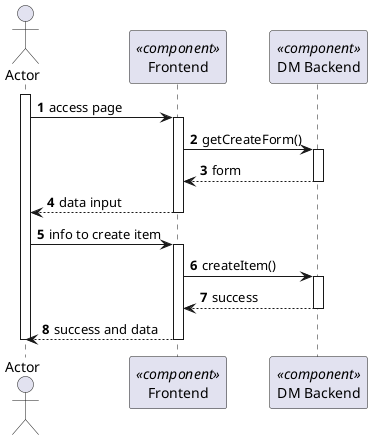 @startuml 5.1.1
skinparam packageStyle rectangle
skinparam shadowing false

autonumber

actor "Actor" as AD
participant "Frontend" as FE <<component>>
participant "DM Backend" as BE <<component>>



activate AD
AD -> FE: access page
activate FE
FE -> BE: getCreateForm()
activate BE
BE --> FE: form
deactivate BE
FE --> AD : data input
deactivate FE
AD -> FE : info to create item
activate FE
FE -> BE : createItem()
activate BE
BE --> FE: success
deactivate BE
FE --> AD : success and data
deactivate FE
deactivate AD


@enduml